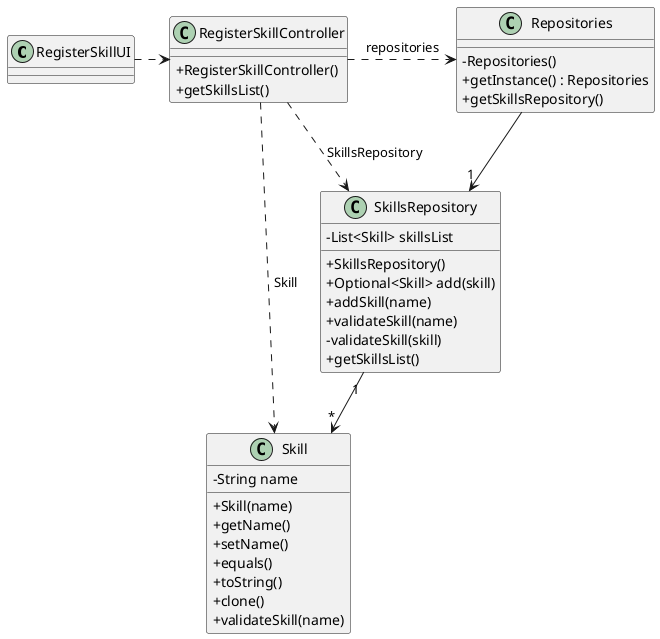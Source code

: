 @startuml
skinparam packageStyle rectangle
skinparam shadowing false
skinparam linetype polyline
skinparam classAttributeIconSize 0


class RegisterSkillUI {
}

class RegisterSkillController {
    + RegisterSkillController()
    + getSkillsList()
}

'class Skill {
'    - String name
'    + Skill(name)
'    + validateSkill(name)
'}

class Skill {
    - String name
    + Skill(name)
    + getName()
    + setName()
    + equals()
    + toString()
    + clone()
    + validateSkill(name)
}


'class SkillsRepository {
'    + getSkillsList()
'    + addSkill(name)
'    + validateSkill(name)
'}


class SkillsRepository {
    - List<Skill> skillsList
    + SkillsRepository()
    + Optional<Skill> add(skill)
    + addSkill(name)
    + validateSkill(name)
    - validateSkill(skill)
    + getSkillsList()
}

class Repositories {
    - Repositories()
    + getInstance() : Repositories
    + getSkillsRepository()
}


RegisterSkillUI .> RegisterSkillController

RegisterSkillController .> Repositories : repositories

Repositories --> "1" SkillsRepository

RegisterSkillController ..> Skill : Skill
RegisterSkillController ..> SkillsRepository : SkillsRepository

SkillsRepository "1" --> "*" Skill


@enduml